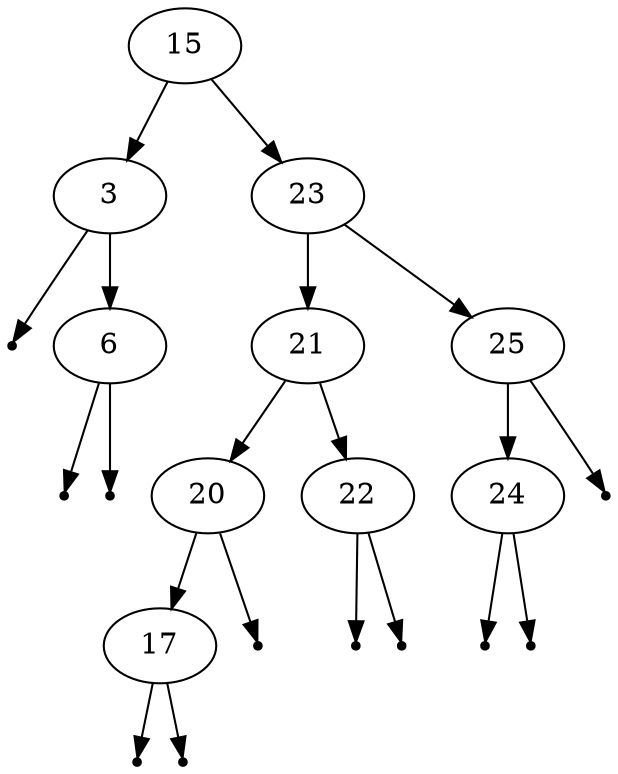 digraph { 
graph[ordering="out"]; 
15 -> 3;
null0[shape=point]
3 -> null0;
3 -> 6;
null1[shape=point]
6 -> null1;
null2[shape=point]
6 -> null2;
15 -> 23;
23 -> 21;
21 -> 20;
20 -> 17;
null3[shape=point]
17 -> null3;
null4[shape=point]
17 -> null4;
null5[shape=point]
20 -> null5;
21 -> 22;
null6[shape=point]
22 -> null6;
null7[shape=point]
22 -> null7;
23 -> 25;
25 -> 24;
null8[shape=point]
24 -> null8;
null9[shape=point]
24 -> null9;
null10[shape=point]
25 -> null10;
}
